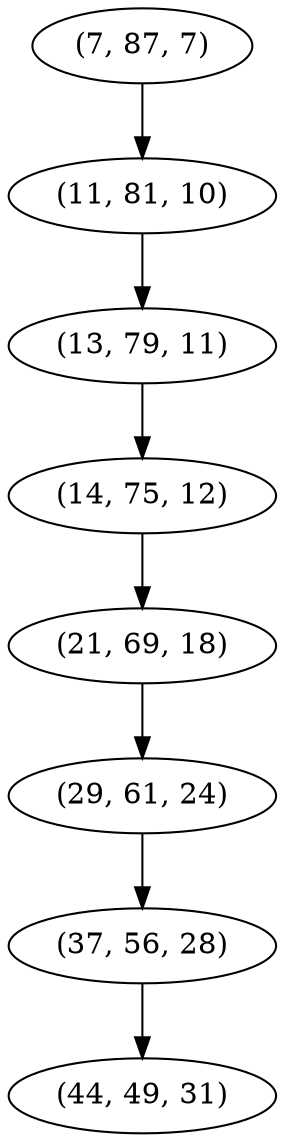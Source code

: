 digraph tree {
    "(7, 87, 7)";
    "(11, 81, 10)";
    "(13, 79, 11)";
    "(14, 75, 12)";
    "(21, 69, 18)";
    "(29, 61, 24)";
    "(37, 56, 28)";
    "(44, 49, 31)";
    "(7, 87, 7)" -> "(11, 81, 10)";
    "(11, 81, 10)" -> "(13, 79, 11)";
    "(13, 79, 11)" -> "(14, 75, 12)";
    "(14, 75, 12)" -> "(21, 69, 18)";
    "(21, 69, 18)" -> "(29, 61, 24)";
    "(29, 61, 24)" -> "(37, 56, 28)";
    "(37, 56, 28)" -> "(44, 49, 31)";
}
